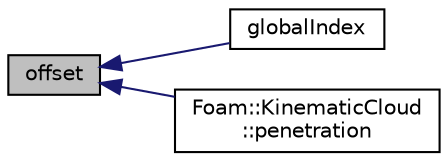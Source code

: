 digraph "offset"
{
  bgcolor="transparent";
  edge [fontname="Helvetica",fontsize="10",labelfontname="Helvetica",labelfontsize="10"];
  node [fontname="Helvetica",fontsize="10",shape=record];
  rankdir="LR";
  Node1 [label="offset",height=0.2,width=0.4,color="black", fillcolor="grey75", style="filled", fontcolor="black"];
  Node1 -> Node2 [dir="back",color="midnightblue",fontsize="10",style="solid",fontname="Helvetica"];
  Node2 [label="globalIndex",height=0.2,width=0.4,color="black",URL="$a00923.html#a39ebbeaca6850dfbcf3f8c2d7305feb9",tooltip="Construct from local max size. Does communication with default. "];
  Node1 -> Node3 [dir="back",color="midnightblue",fontsize="10",style="solid",fontname="Helvetica"];
  Node3 [label="Foam::KinematicCloud\l::penetration",height=0.2,width=0.4,color="black",URL="$a01223.html#aa8e8605f7454fbb76092407fb1906597",tooltip="Penetration for fraction [0-1] of the current total mass. "];
}
